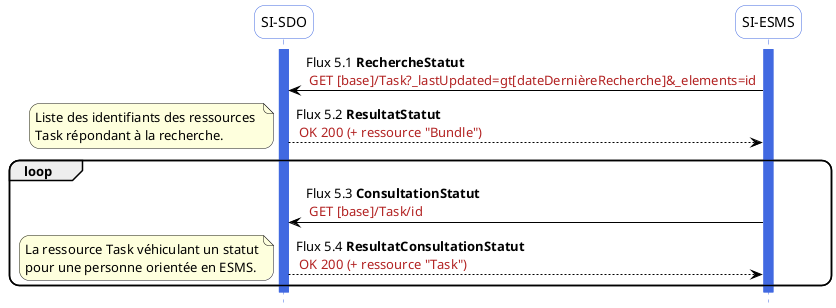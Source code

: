 @startuml flux5
hide footbox

skinparam sequence {
 arrowColor black
 ParticipantBorderColor RoyalBlue
 ParticipantBackgroundColor white
 LifeLineBorderColor RoyalBlue
 LifeLineBackgroundColor RoyalBlue
 ParticipantFontSize 14
 ParticipantFontName arial
 ParticipantPadding 20
}
skinparam  roundcorner 20


participant "SI-SDO" as SDO
participant "SI-ESMS" as ESMS
activate SDO
activate ESMS


ESMS-[#black]> SDO : Flux 5.1 **RechercheStatut** \n <color #FireBrick>GET [base]/Task?_lastUpdated=gt[dateDernièreRecherche]&_elements=id</color>
SDO-[#black]-> ESMS: Flux 5.2 **ResultatStatut** \n <color #FireBrick>OK 200 (+ ressource "Bundle")</color>

note left
Liste des identifiants des ressources 
Task répondant à la recherche.
end note

loop 
ESMS-[#black]> SDO : Flux 5.3 **ConsultationStatut** \n <color #FireBrick>GET [base]/Task/id</color>
SDO-[#black]-> ESMS: Flux 5.4 **ResultatConsultationStatut** \n <color #FireBrick>OK 200 (+ ressource "Task")</color>
note left
La ressource Task véhiculant un statut
pour une personne orientée en ESMS.
end note
end loop




deactivate SDO
deactivate ESMS
@enduml